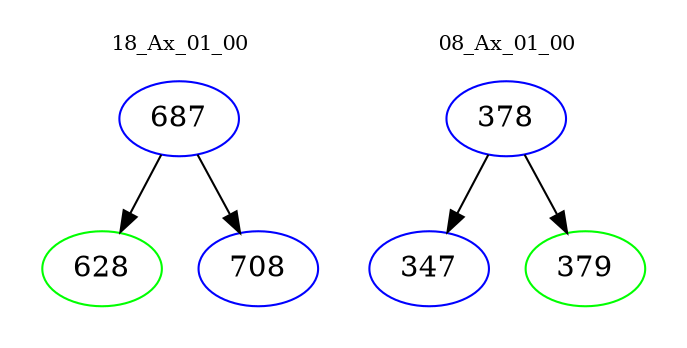 digraph{
subgraph cluster_0 {
color = white
label = "18_Ax_01_00";
fontsize=10;
T0_687 [label="687", color="blue"]
T0_687 -> T0_628 [color="black"]
T0_628 [label="628", color="green"]
T0_687 -> T0_708 [color="black"]
T0_708 [label="708", color="blue"]
}
subgraph cluster_1 {
color = white
label = "08_Ax_01_00";
fontsize=10;
T1_378 [label="378", color="blue"]
T1_378 -> T1_347 [color="black"]
T1_347 [label="347", color="blue"]
T1_378 -> T1_379 [color="black"]
T1_379 [label="379", color="green"]
}
}
